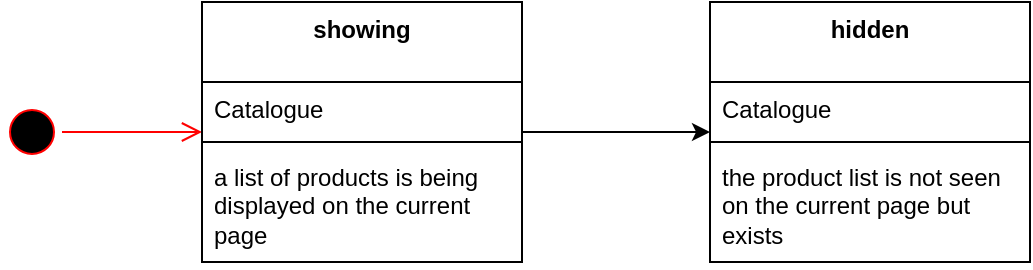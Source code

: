 <mxfile version="24.1.0" type="device">
  <diagram id="PQn-5Fw6K4jAPKaVSkoZ" name="Página-1">
    <mxGraphModel dx="864" dy="508" grid="1" gridSize="10" guides="1" tooltips="1" connect="1" arrows="1" fold="1" page="1" pageScale="1" pageWidth="827" pageHeight="1169" math="0" shadow="0">
      <root>
        <mxCell id="0" />
        <mxCell id="1" parent="0" />
        <mxCell id="2B88kZ_RZcYbCxnPiZeE-18" value="" style="ellipse;html=1;shape=startState;fillColor=#000000;strokeColor=#ff0000;" parent="1" vertex="1">
          <mxGeometry x="60" y="65" width="30" height="30" as="geometry" />
        </mxCell>
        <mxCell id="2B88kZ_RZcYbCxnPiZeE-19" value="" style="edgeStyle=orthogonalEdgeStyle;html=1;verticalAlign=bottom;endArrow=open;endSize=8;strokeColor=#ff0000;rounded=0;" parent="1" source="2B88kZ_RZcYbCxnPiZeE-18" target="8yeBUtFdL5poYbbCW9lY-5" edge="1">
          <mxGeometry relative="1" as="geometry">
            <mxPoint x="150" y="80" as="targetPoint" />
          </mxGeometry>
        </mxCell>
        <mxCell id="6HF-vGVhDub2LZ3p1Njt-1" style="edgeStyle=orthogonalEdgeStyle;rounded=0;orthogonalLoop=1;jettySize=auto;html=1;" edge="1" parent="1" source="8yeBUtFdL5poYbbCW9lY-5" target="8yeBUtFdL5poYbbCW9lY-20">
          <mxGeometry relative="1" as="geometry" />
        </mxCell>
        <mxCell id="8yeBUtFdL5poYbbCW9lY-5" value="showing" style="swimlane;fontStyle=1;align=center;verticalAlign=top;childLayout=stackLayout;horizontal=1;startSize=40;horizontalStack=0;resizeParent=1;resizeParentMax=0;resizeLast=0;collapsible=1;marginBottom=0;whiteSpace=wrap;html=1;" parent="1" vertex="1">
          <mxGeometry x="160" y="15" width="160" height="130" as="geometry" />
        </mxCell>
        <mxCell id="8yeBUtFdL5poYbbCW9lY-6" value="Catalogue" style="text;strokeColor=none;fillColor=none;align=left;verticalAlign=top;spacingLeft=4;spacingRight=4;overflow=hidden;rotatable=0;points=[[0,0.5],[1,0.5]];portConstraint=eastwest;whiteSpace=wrap;html=1;" parent="8yeBUtFdL5poYbbCW9lY-5" vertex="1">
          <mxGeometry y="40" width="160" height="26" as="geometry" />
        </mxCell>
        <mxCell id="8yeBUtFdL5poYbbCW9lY-7" value="" style="line;strokeWidth=1;fillColor=none;align=left;verticalAlign=middle;spacingTop=-1;spacingLeft=3;spacingRight=3;rotatable=0;labelPosition=right;points=[];portConstraint=eastwest;strokeColor=inherit;" parent="8yeBUtFdL5poYbbCW9lY-5" vertex="1">
          <mxGeometry y="66" width="160" height="8" as="geometry" />
        </mxCell>
        <mxCell id="8yeBUtFdL5poYbbCW9lY-8" value="a list of products is being displayed on the current page" style="text;strokeColor=none;fillColor=none;align=left;verticalAlign=top;spacingLeft=4;spacingRight=4;overflow=hidden;rotatable=0;points=[[0,0.5],[1,0.5]];portConstraint=eastwest;whiteSpace=wrap;html=1;" parent="8yeBUtFdL5poYbbCW9lY-5" vertex="1">
          <mxGeometry y="74" width="160" height="56" as="geometry" />
        </mxCell>
        <mxCell id="8yeBUtFdL5poYbbCW9lY-20" value="hidden" style="swimlane;fontStyle=1;align=center;verticalAlign=top;childLayout=stackLayout;horizontal=1;startSize=40;horizontalStack=0;resizeParent=1;resizeParentMax=0;resizeLast=0;collapsible=1;marginBottom=0;whiteSpace=wrap;html=1;" parent="1" vertex="1">
          <mxGeometry x="414" y="15" width="160" height="130" as="geometry" />
        </mxCell>
        <mxCell id="8yeBUtFdL5poYbbCW9lY-21" value="Catalogue" style="text;strokeColor=none;fillColor=none;align=left;verticalAlign=top;spacingLeft=4;spacingRight=4;overflow=hidden;rotatable=0;points=[[0,0.5],[1,0.5]];portConstraint=eastwest;whiteSpace=wrap;html=1;" parent="8yeBUtFdL5poYbbCW9lY-20" vertex="1">
          <mxGeometry y="40" width="160" height="26" as="geometry" />
        </mxCell>
        <mxCell id="8yeBUtFdL5poYbbCW9lY-22" value="" style="line;strokeWidth=1;fillColor=none;align=left;verticalAlign=middle;spacingTop=-1;spacingLeft=3;spacingRight=3;rotatable=0;labelPosition=right;points=[];portConstraint=eastwest;strokeColor=inherit;" parent="8yeBUtFdL5poYbbCW9lY-20" vertex="1">
          <mxGeometry y="66" width="160" height="8" as="geometry" />
        </mxCell>
        <mxCell id="8yeBUtFdL5poYbbCW9lY-23" value="the product list is not seen on the current page but exists&amp;nbsp;" style="text;strokeColor=none;fillColor=none;align=left;verticalAlign=top;spacingLeft=4;spacingRight=4;overflow=hidden;rotatable=0;points=[[0,0.5],[1,0.5]];portConstraint=eastwest;whiteSpace=wrap;html=1;" parent="8yeBUtFdL5poYbbCW9lY-20" vertex="1">
          <mxGeometry y="74" width="160" height="56" as="geometry" />
        </mxCell>
      </root>
    </mxGraphModel>
  </diagram>
</mxfile>
